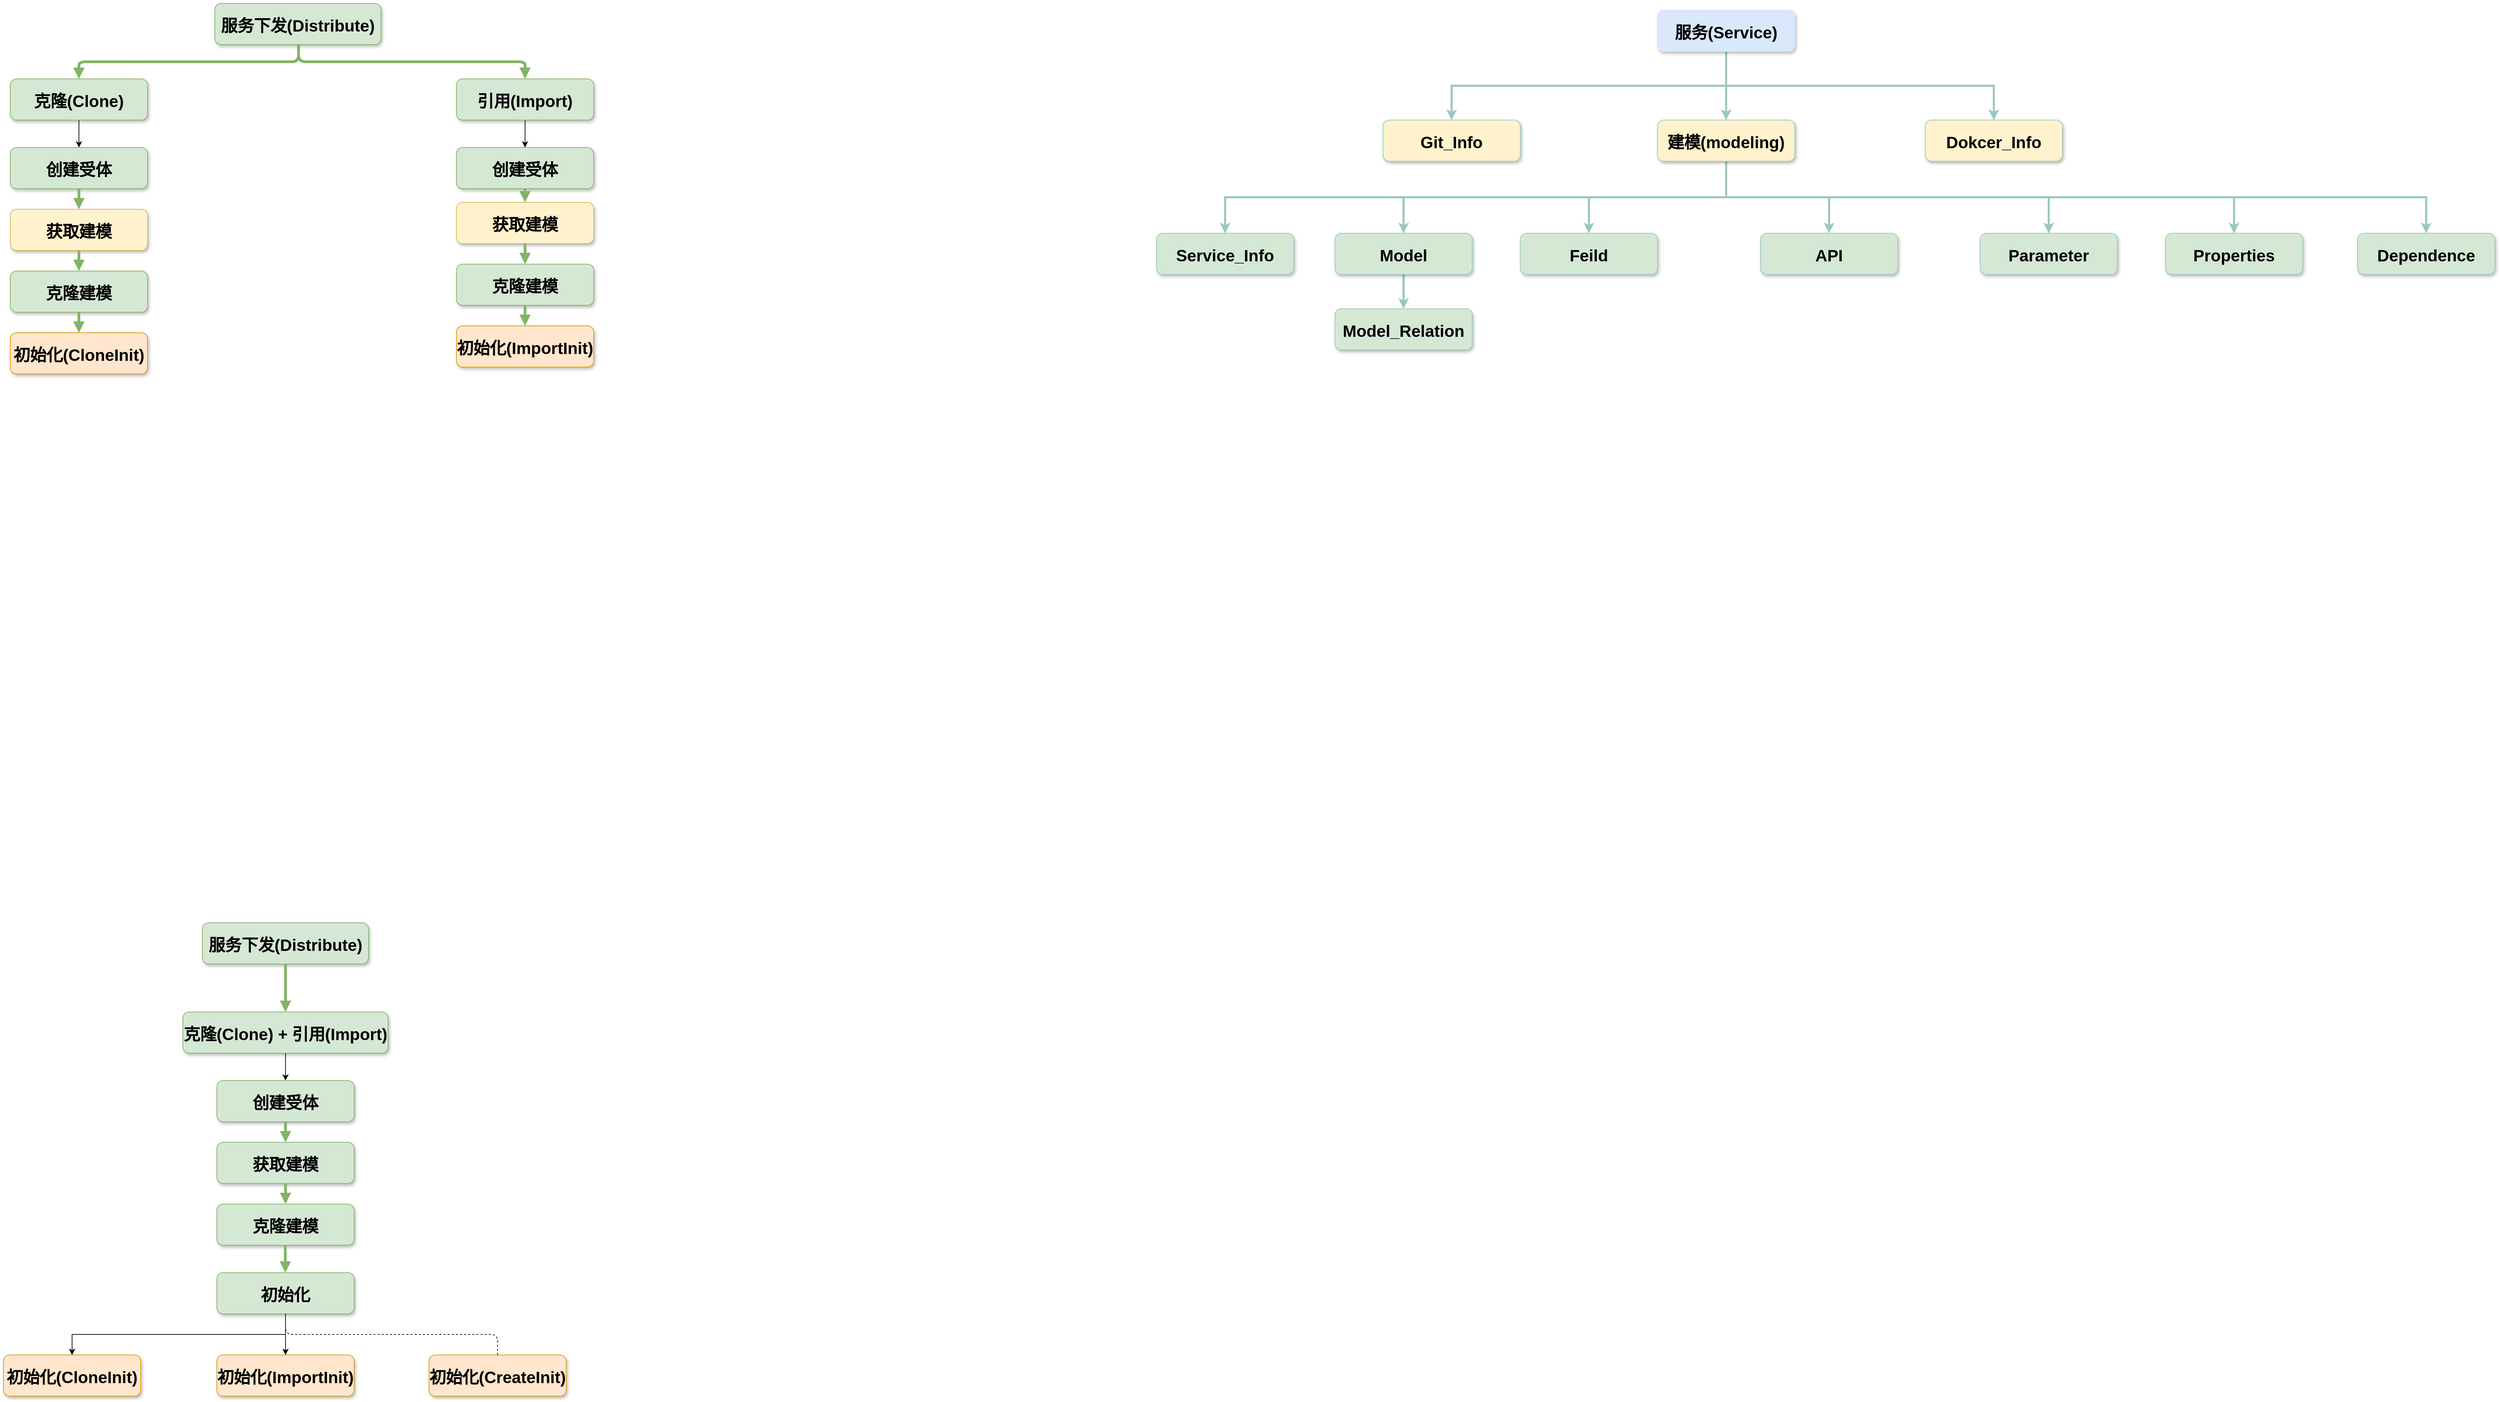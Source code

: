 <mxfile version="14.9.3" type="github">
  <diagram name="Page-1" id="97916047-d0de-89f5-080d-49f4d83e522f">
    <mxGraphModel dx="2220" dy="1269" grid="1" gridSize="10" guides="1" tooltips="1" connect="1" arrows="1" fold="1" page="1" pageScale="1.5" pageWidth="4681" pageHeight="3300" background="none" math="0" shadow="0">
      <root>
        <mxCell id="0" />
        <mxCell id="1" parent="0" />
        <mxCell id="bpSm9iAzZNw3_TUFf5IY-55" value="服务下发(Distribute)" style="rounded=1;fillColor=#d5e8d4;strokeColor=#82b366;shadow=1;fontStyle=1;fontSize=24;" parent="1" vertex="1">
          <mxGeometry x="668" y="310" width="242" height="60" as="geometry" />
        </mxCell>
        <mxCell id="bpSm9iAzZNw3_TUFf5IY-105" style="edgeStyle=orthogonalEdgeStyle;rounded=0;orthogonalLoop=1;jettySize=auto;html=1;exitX=0.5;exitY=1;exitDx=0;exitDy=0;entryX=0.5;entryY=0;entryDx=0;entryDy=0;fontSize=24;" parent="1" source="bpSm9iAzZNw3_TUFf5IY-57" target="bpSm9iAzZNw3_TUFf5IY-66" edge="1">
          <mxGeometry relative="1" as="geometry" />
        </mxCell>
        <mxCell id="bpSm9iAzZNw3_TUFf5IY-57" value="克隆(Clone)" style="rounded=1;fillColor=#d5e8d4;strokeColor=#82b366;shadow=1;fontStyle=1;fontSize=24;" parent="1" vertex="1">
          <mxGeometry x="370" y="420" width="200" height="60" as="geometry" />
        </mxCell>
        <mxCell id="bpSm9iAzZNw3_TUFf5IY-106" style="edgeStyle=orthogonalEdgeStyle;rounded=0;orthogonalLoop=1;jettySize=auto;html=1;exitX=0.5;exitY=1;exitDx=0;exitDy=0;entryX=0.5;entryY=0;entryDx=0;entryDy=0;fontSize=24;" parent="1" source="bpSm9iAzZNw3_TUFf5IY-59" target="bpSm9iAzZNw3_TUFf5IY-61" edge="1">
          <mxGeometry relative="1" as="geometry" />
        </mxCell>
        <mxCell id="bpSm9iAzZNw3_TUFf5IY-59" value="引用(Import)" style="rounded=1;fillColor=#d5e8d4;strokeColor=#82b366;shadow=1;fontStyle=1;fontSize=24;" parent="1" vertex="1">
          <mxGeometry x="1020" y="420" width="200" height="60" as="geometry" />
        </mxCell>
        <mxCell id="bpSm9iAzZNw3_TUFf5IY-61" value="创建受体" style="rounded=1;fillColor=#d5e8d4;strokeColor=#82b366;shadow=1;fontStyle=1;fontSize=24;" parent="1" vertex="1">
          <mxGeometry x="1020" y="520" width="200" height="60" as="geometry" />
        </mxCell>
        <mxCell id="bpSm9iAzZNw3_TUFf5IY-62" value="获取建模" style="rounded=1;fillColor=#fff2cc;strokeColor=#d6b656;shadow=1;fontStyle=1;fontSize=24;" parent="1" vertex="1">
          <mxGeometry x="1020" y="600" width="200" height="60" as="geometry" />
        </mxCell>
        <mxCell id="bpSm9iAzZNw3_TUFf5IY-63" value="克隆建模" style="rounded=1;fillColor=#d5e8d4;strokeColor=#82b366;shadow=1;fontStyle=1;fontSize=24;" parent="1" vertex="1">
          <mxGeometry x="1020" y="690" width="200" height="60" as="geometry" />
        </mxCell>
        <mxCell id="bpSm9iAzZNw3_TUFf5IY-64" value="初始化(ImportInit)" style="rounded=1;fillColor=#ffe6cc;strokeColor=#d79b00;shadow=1;fontStyle=1;fontSize=24;" parent="1" vertex="1">
          <mxGeometry x="1020" y="780" width="200" height="60" as="geometry" />
        </mxCell>
        <mxCell id="bpSm9iAzZNw3_TUFf5IY-66" value="创建受体" style="rounded=1;fillColor=#d5e8d4;strokeColor=#82b366;shadow=1;fontStyle=1;fontSize=24;" parent="1" vertex="1">
          <mxGeometry x="370" y="520" width="200" height="60" as="geometry" />
        </mxCell>
        <mxCell id="bpSm9iAzZNw3_TUFf5IY-67" value="获取建模" style="rounded=1;fillColor=#fff2cc;strokeColor=#d6b656;shadow=1;fontStyle=1;fontSize=24;" parent="1" vertex="1">
          <mxGeometry x="370" y="610" width="200" height="60" as="geometry" />
        </mxCell>
        <mxCell id="bpSm9iAzZNw3_TUFf5IY-68" value="克隆建模" style="rounded=1;fillColor=#d5e8d4;strokeColor=#82b366;shadow=1;fontStyle=1;fontSize=24;" parent="1" vertex="1">
          <mxGeometry x="370" y="700" width="200" height="60" as="geometry" />
        </mxCell>
        <mxCell id="bpSm9iAzZNw3_TUFf5IY-69" value="初始化(CloneInit)" style="rounded=1;fillColor=#ffe6cc;strokeColor=#d79b00;shadow=1;fontStyle=1;fontSize=24;" parent="1" vertex="1">
          <mxGeometry x="370" y="790" width="200" height="60" as="geometry" />
        </mxCell>
        <mxCell id="bpSm9iAzZNw3_TUFf5IY-82" value="" style="edgeStyle=elbowEdgeStyle;elbow=vertical;strokeWidth=4;endArrow=block;endFill=1;fontStyle=1;strokeColor=#82b366;fillColor=#d5e8d4;fontSize=24;" parent="1" target="bpSm9iAzZNw3_TUFf5IY-57" edge="1">
          <mxGeometry x="40" y="130" width="100" height="100" as="geometry">
            <mxPoint x="790" y="370" as="sourcePoint" />
            <mxPoint x="140" y="130" as="targetPoint" />
          </mxGeometry>
        </mxCell>
        <mxCell id="bpSm9iAzZNw3_TUFf5IY-83" value="" style="edgeStyle=elbowEdgeStyle;elbow=vertical;strokeWidth=4;endArrow=block;endFill=1;fontStyle=1;strokeColor=#82b366;fillColor=#d5e8d4;fontSize=24;" parent="1" target="bpSm9iAzZNw3_TUFf5IY-59" edge="1">
          <mxGeometry x="40" y="130" width="100" height="100" as="geometry">
            <mxPoint x="790" y="370" as="sourcePoint" />
            <mxPoint x="140" y="130" as="targetPoint" />
          </mxGeometry>
        </mxCell>
        <mxCell id="bpSm9iAzZNw3_TUFf5IY-87" value="" style="edgeStyle=elbowEdgeStyle;elbow=vertical;strokeWidth=4;endArrow=block;endFill=1;fontStyle=1;strokeColor=#82b366;fillColor=#d5e8d4;fontSize=24;" parent="1" source="bpSm9iAzZNw3_TUFf5IY-61" target="bpSm9iAzZNw3_TUFf5IY-62" edge="1">
          <mxGeometry x="800" y="60" width="100" height="100" as="geometry">
            <mxPoint x="800" y="160" as="sourcePoint" />
            <mxPoint x="900" y="60" as="targetPoint" />
          </mxGeometry>
        </mxCell>
        <mxCell id="bpSm9iAzZNw3_TUFf5IY-88" value="" style="edgeStyle=elbowEdgeStyle;elbow=vertical;strokeWidth=4;endArrow=block;endFill=1;fontStyle=1;strokeColor=#82b366;fillColor=#d5e8d4;fontSize=24;" parent="1" source="bpSm9iAzZNw3_TUFf5IY-62" target="bpSm9iAzZNw3_TUFf5IY-63" edge="1">
          <mxGeometry x="800" y="70" width="100" height="100" as="geometry">
            <mxPoint x="800" y="170" as="sourcePoint" />
            <mxPoint x="900" y="70" as="targetPoint" />
          </mxGeometry>
        </mxCell>
        <mxCell id="bpSm9iAzZNw3_TUFf5IY-89" value="" style="edgeStyle=elbowEdgeStyle;elbow=vertical;strokeWidth=4;endArrow=block;endFill=1;fontStyle=1;strokeColor=#82b366;fillColor=#d5e8d4;fontSize=24;" parent="1" source="bpSm9iAzZNw3_TUFf5IY-63" target="bpSm9iAzZNw3_TUFf5IY-64" edge="1">
          <mxGeometry x="800" y="80" width="100" height="100" as="geometry">
            <mxPoint x="800" y="180" as="sourcePoint" />
            <mxPoint x="900" y="80" as="targetPoint" />
          </mxGeometry>
        </mxCell>
        <mxCell id="bpSm9iAzZNw3_TUFf5IY-91" value="" style="edgeStyle=elbowEdgeStyle;elbow=vertical;strokeWidth=4;endArrow=block;endFill=1;fontStyle=1;strokeColor=#82b366;fillColor=#d5e8d4;fontSize=24;" parent="1" source="bpSm9iAzZNw3_TUFf5IY-66" target="bpSm9iAzZNw3_TUFf5IY-67" edge="1">
          <mxGeometry x="-120" y="70" width="100" height="100" as="geometry">
            <mxPoint x="-120" y="170" as="sourcePoint" />
            <mxPoint x="-20" y="70" as="targetPoint" />
          </mxGeometry>
        </mxCell>
        <mxCell id="bpSm9iAzZNw3_TUFf5IY-92" value="" style="edgeStyle=elbowEdgeStyle;elbow=vertical;strokeWidth=4;endArrow=block;endFill=1;fontStyle=1;strokeColor=#82b366;fillColor=#d5e8d4;fontSize=24;" parent="1" source="bpSm9iAzZNw3_TUFf5IY-67" target="bpSm9iAzZNw3_TUFf5IY-68" edge="1">
          <mxGeometry x="-120" y="80" width="100" height="100" as="geometry">
            <mxPoint x="-120" y="180" as="sourcePoint" />
            <mxPoint x="-20" y="80" as="targetPoint" />
          </mxGeometry>
        </mxCell>
        <mxCell id="bpSm9iAzZNw3_TUFf5IY-93" value="" style="edgeStyle=elbowEdgeStyle;elbow=vertical;strokeWidth=4;endArrow=block;endFill=1;fontStyle=1;strokeColor=#82b366;fillColor=#d5e8d4;fontSize=24;" parent="1" source="bpSm9iAzZNw3_TUFf5IY-68" target="bpSm9iAzZNw3_TUFf5IY-69" edge="1">
          <mxGeometry x="-120" y="90" width="100" height="100" as="geometry">
            <mxPoint x="-120" y="190" as="sourcePoint" />
            <mxPoint x="-20" y="90" as="targetPoint" />
          </mxGeometry>
        </mxCell>
        <mxCell id="bpSm9iAzZNw3_TUFf5IY-112" style="edgeStyle=orthogonalEdgeStyle;rounded=0;orthogonalLoop=1;jettySize=auto;html=1;exitX=0.5;exitY=1;exitDx=0;exitDy=0;entryX=0.5;entryY=0;entryDx=0;entryDy=0;fontSize=24;strokeWidth=3;strokeColor=#9AC7BF;" parent="1" source="bpSm9iAzZNw3_TUFf5IY-107" target="bpSm9iAzZNw3_TUFf5IY-109" edge="1">
          <mxGeometry relative="1" as="geometry" />
        </mxCell>
        <mxCell id="bpSm9iAzZNw3_TUFf5IY-113" style="edgeStyle=orthogonalEdgeStyle;rounded=0;orthogonalLoop=1;jettySize=auto;html=1;exitX=0.5;exitY=1;exitDx=0;exitDy=0;entryX=0.5;entryY=0;entryDx=0;entryDy=0;fontSize=24;strokeWidth=3;strokeColor=#9AC7BF;" parent="1" source="bpSm9iAzZNw3_TUFf5IY-107" target="bpSm9iAzZNw3_TUFf5IY-108" edge="1">
          <mxGeometry relative="1" as="geometry" />
        </mxCell>
        <mxCell id="bpSm9iAzZNw3_TUFf5IY-114" style="edgeStyle=orthogonalEdgeStyle;rounded=0;orthogonalLoop=1;jettySize=auto;html=1;exitX=0.5;exitY=1;exitDx=0;exitDy=0;entryX=0.5;entryY=0;entryDx=0;entryDy=0;fontSize=24;strokeWidth=3;strokeColor=#9AC7BF;" parent="1" source="bpSm9iAzZNw3_TUFf5IY-107" target="bpSm9iAzZNw3_TUFf5IY-110" edge="1">
          <mxGeometry relative="1" as="geometry" />
        </mxCell>
        <mxCell id="bpSm9iAzZNw3_TUFf5IY-107" value="服务(Service)" style="rounded=1;fillColor=#dae8fc;shadow=1;fontStyle=1;fontSize=24;strokeColor=#CCE5FF;" parent="1" vertex="1">
          <mxGeometry x="2770" y="320" width="200" height="60" as="geometry" />
        </mxCell>
        <mxCell id="bpSm9iAzZNw3_TUFf5IY-125" style="edgeStyle=orthogonalEdgeStyle;rounded=0;orthogonalLoop=1;jettySize=auto;html=1;exitX=0.5;exitY=1;exitDx=0;exitDy=0;fontSize=24;strokeWidth=3;strokeColor=#9AC7BF;" parent="1" source="bpSm9iAzZNw3_TUFf5IY-108" target="bpSm9iAzZNw3_TUFf5IY-117" edge="1">
          <mxGeometry relative="1" as="geometry" />
        </mxCell>
        <mxCell id="bpSm9iAzZNw3_TUFf5IY-126" style="edgeStyle=orthogonalEdgeStyle;rounded=0;orthogonalLoop=1;jettySize=auto;html=1;exitX=0.5;exitY=1;exitDx=0;exitDy=0;entryX=0.5;entryY=0;entryDx=0;entryDy=0;fontSize=24;strokeWidth=3;strokeColor=#9AC7BF;" parent="1" source="bpSm9iAzZNw3_TUFf5IY-108" target="bpSm9iAzZNw3_TUFf5IY-118" edge="1">
          <mxGeometry relative="1" as="geometry" />
        </mxCell>
        <mxCell id="bpSm9iAzZNw3_TUFf5IY-127" style="edgeStyle=orthogonalEdgeStyle;rounded=0;orthogonalLoop=1;jettySize=auto;html=1;exitX=0.5;exitY=1;exitDx=0;exitDy=0;entryX=0.5;entryY=0;entryDx=0;entryDy=0;fontSize=24;strokeWidth=3;strokeColor=#9AC7BF;" parent="1" source="bpSm9iAzZNw3_TUFf5IY-108" target="bpSm9iAzZNw3_TUFf5IY-116" edge="1">
          <mxGeometry relative="1" as="geometry" />
        </mxCell>
        <mxCell id="bpSm9iAzZNw3_TUFf5IY-128" style="edgeStyle=orthogonalEdgeStyle;rounded=0;orthogonalLoop=1;jettySize=auto;html=1;exitX=0.5;exitY=1;exitDx=0;exitDy=0;fontSize=24;strokeWidth=3;strokeColor=#9AC7BF;" parent="1" source="bpSm9iAzZNw3_TUFf5IY-108" target="bpSm9iAzZNw3_TUFf5IY-119" edge="1">
          <mxGeometry relative="1" as="geometry" />
        </mxCell>
        <mxCell id="bpSm9iAzZNw3_TUFf5IY-129" style="edgeStyle=orthogonalEdgeStyle;rounded=0;orthogonalLoop=1;jettySize=auto;html=1;exitX=0.5;exitY=1;exitDx=0;exitDy=0;fontSize=24;strokeWidth=3;strokeColor=#9AC7BF;" parent="1" source="bpSm9iAzZNw3_TUFf5IY-108" target="bpSm9iAzZNw3_TUFf5IY-120" edge="1">
          <mxGeometry relative="1" as="geometry" />
        </mxCell>
        <mxCell id="bpSm9iAzZNw3_TUFf5IY-130" style="edgeStyle=orthogonalEdgeStyle;rounded=0;orthogonalLoop=1;jettySize=auto;html=1;exitX=0.5;exitY=1;exitDx=0;exitDy=0;entryX=0.5;entryY=0;entryDx=0;entryDy=0;fontSize=24;strokeWidth=3;strokeColor=#9AC7BF;" parent="1" source="bpSm9iAzZNw3_TUFf5IY-108" target="bpSm9iAzZNw3_TUFf5IY-115" edge="1">
          <mxGeometry relative="1" as="geometry" />
        </mxCell>
        <mxCell id="bpSm9iAzZNw3_TUFf5IY-131" style="edgeStyle=orthogonalEdgeStyle;rounded=0;orthogonalLoop=1;jettySize=auto;html=1;exitX=0.5;exitY=1;exitDx=0;exitDy=0;fontSize=24;strokeWidth=3;strokeColor=#9AC7BF;" parent="1" source="bpSm9iAzZNw3_TUFf5IY-108" target="bpSm9iAzZNw3_TUFf5IY-123" edge="1">
          <mxGeometry relative="1" as="geometry" />
        </mxCell>
        <mxCell id="bpSm9iAzZNw3_TUFf5IY-108" value="建模(modeling)" style="rounded=1;fillColor=#fff2cc;shadow=1;fontStyle=1;fontSize=24;strokeColor=#9AC7BF;" parent="1" vertex="1">
          <mxGeometry x="2770" y="480" width="200" height="60" as="geometry" />
        </mxCell>
        <mxCell id="bpSm9iAzZNw3_TUFf5IY-109" value="Git_Info" style="rounded=1;fillColor=#fff2cc;shadow=1;fontStyle=1;fontSize=24;strokeColor=#9AC7BF;" parent="1" vertex="1">
          <mxGeometry x="2370" y="480" width="200" height="60" as="geometry" />
        </mxCell>
        <mxCell id="bpSm9iAzZNw3_TUFf5IY-110" value="Dokcer_Info" style="rounded=1;fillColor=#fff2cc;shadow=1;fontStyle=1;fontSize=24;strokeColor=#9AC7BF;" parent="1" vertex="1">
          <mxGeometry x="3160" y="480" width="200" height="60" as="geometry" />
        </mxCell>
        <mxCell id="bpSm9iAzZNw3_TUFf5IY-115" value="Properties" style="rounded=1;fillColor=#d5e8d4;shadow=1;fontStyle=1;fontSize=24;strokeColor=#9AC7BF;" parent="1" vertex="1">
          <mxGeometry x="3510" y="645" width="200" height="60" as="geometry" />
        </mxCell>
        <mxCell id="bpSm9iAzZNw3_TUFf5IY-116" value="Parameter" style="rounded=1;fillColor=#d5e8d4;shadow=1;fontStyle=1;fontSize=24;strokeColor=#9AC7BF;" parent="1" vertex="1">
          <mxGeometry x="3240" y="645" width="200" height="60" as="geometry" />
        </mxCell>
        <mxCell id="bpSm9iAzZNw3_TUFf5IY-117" value="API" style="rounded=1;fillColor=#d5e8d4;shadow=1;fontStyle=1;fontSize=24;strokeColor=#9AC7BF;" parent="1" vertex="1">
          <mxGeometry x="2920" y="645" width="200" height="60" as="geometry" />
        </mxCell>
        <mxCell id="bpSm9iAzZNw3_TUFf5IY-118" value="Feild" style="rounded=1;fillColor=#d5e8d4;shadow=1;fontStyle=1;fontSize=24;strokeColor=#9AC7BF;" parent="1" vertex="1">
          <mxGeometry x="2570" y="645" width="200" height="60" as="geometry" />
        </mxCell>
        <mxCell id="bpSm9iAzZNw3_TUFf5IY-132" style="edgeStyle=orthogonalEdgeStyle;rounded=0;orthogonalLoop=1;jettySize=auto;html=1;exitX=0.5;exitY=1;exitDx=0;exitDy=0;entryX=0.5;entryY=0;entryDx=0;entryDy=0;fontSize=24;strokeWidth=3;strokeColor=#9AC7BF;" parent="1" source="bpSm9iAzZNw3_TUFf5IY-119" target="bpSm9iAzZNw3_TUFf5IY-124" edge="1">
          <mxGeometry relative="1" as="geometry" />
        </mxCell>
        <mxCell id="bpSm9iAzZNw3_TUFf5IY-119" value="Model" style="rounded=1;fillColor=#d5e8d4;shadow=1;fontStyle=1;fontSize=24;strokeColor=#9AC7BF;" parent="1" vertex="1">
          <mxGeometry x="2300" y="645" width="200" height="60" as="geometry" />
        </mxCell>
        <mxCell id="bpSm9iAzZNw3_TUFf5IY-120" value="Service_Info" style="rounded=1;fillColor=#d5e8d4;shadow=1;fontStyle=1;fontSize=24;strokeColor=#9AC7BF;" parent="1" vertex="1">
          <mxGeometry x="2040" y="645" width="200" height="60" as="geometry" />
        </mxCell>
        <mxCell id="bpSm9iAzZNw3_TUFf5IY-123" value="Dependence" style="rounded=1;fillColor=#d5e8d4;shadow=1;fontStyle=1;fontSize=24;strokeColor=#9AC7BF;" parent="1" vertex="1">
          <mxGeometry x="3790" y="645" width="200" height="60" as="geometry" />
        </mxCell>
        <mxCell id="bpSm9iAzZNw3_TUFf5IY-124" value="Model_Relation" style="rounded=1;fillColor=#d5e8d4;shadow=1;fontStyle=1;fontSize=24;strokeColor=#9AC7BF;" parent="1" vertex="1">
          <mxGeometry x="2300" y="755" width="200" height="60" as="geometry" />
        </mxCell>
        <mxCell id="Tx1oJ2O34V3gBriq3JtU-3" value="服务下发(Distribute)" style="rounded=1;fillColor=#d5e8d4;strokeColor=#82b366;shadow=1;fontStyle=1;fontSize=24;" vertex="1" parent="1">
          <mxGeometry x="650" y="1650" width="242" height="60" as="geometry" />
        </mxCell>
        <mxCell id="Tx1oJ2O34V3gBriq3JtU-26" style="edgeStyle=orthogonalEdgeStyle;rounded=0;orthogonalLoop=1;jettySize=auto;html=1;exitX=0.5;exitY=1;exitDx=0;exitDy=0;entryX=0.5;entryY=0;entryDx=0;entryDy=0;" edge="1" parent="1" source="Tx1oJ2O34V3gBriq3JtU-5" target="Tx1oJ2O34V3gBriq3JtU-12">
          <mxGeometry relative="1" as="geometry" />
        </mxCell>
        <mxCell id="Tx1oJ2O34V3gBriq3JtU-5" value="克隆(Clone) + 引用(Import)" style="rounded=1;fillColor=#d5e8d4;strokeColor=#82b366;shadow=1;fontStyle=1;fontSize=24;" vertex="1" parent="1">
          <mxGeometry x="621.5" y="1780" width="299" height="60" as="geometry" />
        </mxCell>
        <mxCell id="Tx1oJ2O34V3gBriq3JtU-11" value="初始化(ImportInit)" style="rounded=1;fillColor=#ffe6cc;strokeColor=#d79b00;shadow=1;fontStyle=1;fontSize=24;" vertex="1" parent="1">
          <mxGeometry x="671" y="2280" width="200" height="60" as="geometry" />
        </mxCell>
        <mxCell id="Tx1oJ2O34V3gBriq3JtU-12" value="创建受体" style="rounded=1;fillColor=#d5e8d4;strokeColor=#82b366;shadow=1;fontStyle=1;fontSize=24;" vertex="1" parent="1">
          <mxGeometry x="671" y="1880" width="200" height="60" as="geometry" />
        </mxCell>
        <mxCell id="Tx1oJ2O34V3gBriq3JtU-13" value="获取建模" style="rounded=1;fillColor=#d5e8d4;strokeColor=#82b366;shadow=1;fontStyle=1;fontSize=24;" vertex="1" parent="1">
          <mxGeometry x="671" y="1970" width="200" height="60" as="geometry" />
        </mxCell>
        <mxCell id="Tx1oJ2O34V3gBriq3JtU-14" value="克隆建模" style="rounded=1;fillColor=#d5e8d4;strokeColor=#82b366;shadow=1;fontStyle=1;fontSize=24;" vertex="1" parent="1">
          <mxGeometry x="671" y="2060" width="200" height="60" as="geometry" />
        </mxCell>
        <mxCell id="Tx1oJ2O34V3gBriq3JtU-15" value="初始化(CloneInit)" style="rounded=1;fillColor=#ffe6cc;strokeColor=#d79b00;shadow=1;fontStyle=1;fontSize=24;" vertex="1" parent="1">
          <mxGeometry x="360" y="2280" width="200" height="60" as="geometry" />
        </mxCell>
        <mxCell id="Tx1oJ2O34V3gBriq3JtU-16" value="" style="edgeStyle=elbowEdgeStyle;elbow=vertical;strokeWidth=4;endArrow=block;endFill=1;fontStyle=1;strokeColor=#82b366;fillColor=#d5e8d4;fontSize=24;exitX=0.5;exitY=1;exitDx=0;exitDy=0;" edge="1" parent="1" source="Tx1oJ2O34V3gBriq3JtU-3">
          <mxGeometry x="20" y="1510" width="100" height="100" as="geometry">
            <mxPoint x="770" y="1750" as="sourcePoint" />
            <mxPoint x="771" y="1780" as="targetPoint" />
            <Array as="points">
              <mxPoint x="771" y="1770" />
              <mxPoint x="760" y="1750" />
              <mxPoint x="760" y="1720" />
            </Array>
          </mxGeometry>
        </mxCell>
        <mxCell id="Tx1oJ2O34V3gBriq3JtU-21" value="" style="edgeStyle=elbowEdgeStyle;elbow=vertical;strokeWidth=4;endArrow=block;endFill=1;fontStyle=1;strokeColor=#82b366;fillColor=#d5e8d4;fontSize=24;" edge="1" parent="1" source="Tx1oJ2O34V3gBriq3JtU-12" target="Tx1oJ2O34V3gBriq3JtU-13">
          <mxGeometry x="181" y="1430" width="100" height="100" as="geometry">
            <mxPoint x="181" y="1530" as="sourcePoint" />
            <mxPoint x="281" y="1430" as="targetPoint" />
          </mxGeometry>
        </mxCell>
        <mxCell id="Tx1oJ2O34V3gBriq3JtU-22" value="" style="edgeStyle=elbowEdgeStyle;elbow=vertical;strokeWidth=4;endArrow=block;endFill=1;fontStyle=1;strokeColor=#82b366;fillColor=#d5e8d4;fontSize=24;" edge="1" parent="1" source="Tx1oJ2O34V3gBriq3JtU-13" target="Tx1oJ2O34V3gBriq3JtU-14">
          <mxGeometry x="181" y="1440" width="100" height="100" as="geometry">
            <mxPoint x="181" y="1540" as="sourcePoint" />
            <mxPoint x="281" y="1440" as="targetPoint" />
          </mxGeometry>
        </mxCell>
        <mxCell id="Tx1oJ2O34V3gBriq3JtU-23" value="" style="edgeStyle=elbowEdgeStyle;elbow=vertical;strokeWidth=4;endArrow=block;endFill=1;fontStyle=1;strokeColor=#82b366;fillColor=#d5e8d4;fontSize=24;" edge="1" parent="1">
          <mxGeometry x="181.66" y="1440" width="100" height="100" as="geometry">
            <mxPoint x="770.66" y="2120" as="sourcePoint" />
            <mxPoint x="770.66" y="2160" as="targetPoint" />
            <Array as="points">
              <mxPoint x="770.66" y="2150" />
            </Array>
          </mxGeometry>
        </mxCell>
        <mxCell id="Tx1oJ2O34V3gBriq3JtU-29" style="edgeStyle=orthogonalEdgeStyle;rounded=0;orthogonalLoop=1;jettySize=auto;html=1;exitX=0.5;exitY=1;exitDx=0;exitDy=0;entryX=0.5;entryY=0;entryDx=0;entryDy=0;" edge="1" parent="1" source="Tx1oJ2O34V3gBriq3JtU-27" target="Tx1oJ2O34V3gBriq3JtU-11">
          <mxGeometry relative="1" as="geometry" />
        </mxCell>
        <mxCell id="Tx1oJ2O34V3gBriq3JtU-31" style="edgeStyle=orthogonalEdgeStyle;rounded=0;orthogonalLoop=1;jettySize=auto;html=1;exitX=0.5;exitY=1;exitDx=0;exitDy=0;entryX=0.5;entryY=0;entryDx=0;entryDy=0;" edge="1" parent="1" source="Tx1oJ2O34V3gBriq3JtU-27" target="Tx1oJ2O34V3gBriq3JtU-15">
          <mxGeometry relative="1" as="geometry" />
        </mxCell>
        <mxCell id="Tx1oJ2O34V3gBriq3JtU-27" value="初始化" style="rounded=1;fillColor=#d5e8d4;strokeColor=#82b366;shadow=1;fontStyle=1;fontSize=24;" vertex="1" parent="1">
          <mxGeometry x="671" y="2160" width="200" height="60" as="geometry" />
        </mxCell>
        <mxCell id="Tx1oJ2O34V3gBriq3JtU-28" value="初始化(CreateInit)" style="rounded=1;fillColor=#ffe6cc;strokeColor=#d79b00;shadow=1;fontStyle=1;fontSize=24;" vertex="1" parent="1">
          <mxGeometry x="980" y="2280" width="200" height="60" as="geometry" />
        </mxCell>
        <mxCell id="Tx1oJ2O34V3gBriq3JtU-33" value="" style="endArrow=none;dashed=1;html=1;entryX=0.5;entryY=1;entryDx=0;entryDy=0;exitX=0.5;exitY=0;exitDx=0;exitDy=0;" edge="1" parent="1" source="Tx1oJ2O34V3gBriq3JtU-28" target="Tx1oJ2O34V3gBriq3JtU-27">
          <mxGeometry width="50" height="50" relative="1" as="geometry">
            <mxPoint x="910" y="2280" as="sourcePoint" />
            <mxPoint x="810" y="2250" as="targetPoint" />
            <Array as="points">
              <mxPoint x="1080" y="2250" />
              <mxPoint x="771" y="2250" />
            </Array>
          </mxGeometry>
        </mxCell>
      </root>
    </mxGraphModel>
  </diagram>
</mxfile>
